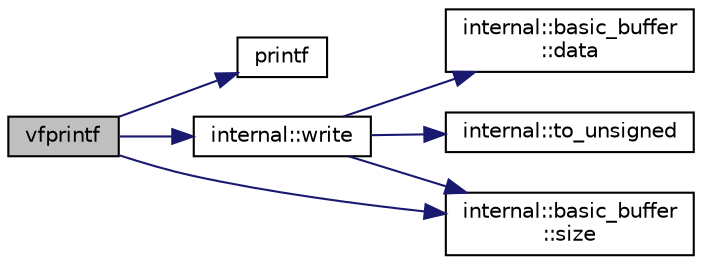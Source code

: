 digraph "vfprintf"
{
  edge [fontname="Helvetica",fontsize="10",labelfontname="Helvetica",labelfontsize="10"];
  node [fontname="Helvetica",fontsize="10",shape=record];
  rankdir="LR";
  Node1 [label="vfprintf",height=0.2,width=0.4,color="black", fillcolor="grey75", style="filled" fontcolor="black"];
  Node1 -> Node2 [color="midnightblue",fontsize="10",style="solid",fontname="Helvetica"];
  Node2 [label="printf",height=0.2,width=0.4,color="black", fillcolor="white", style="filled",URL="$printf_8h.html#acf8661934d19c3adc4cadd95a1f2387a"];
  Node1 -> Node3 [color="midnightblue",fontsize="10",style="solid",fontname="Helvetica"];
  Node3 [label="internal::write",height=0.2,width=0.4,color="black", fillcolor="white", style="filled",URL="$namespaceinternal.html#a1d6eb1d297ebb5fc0f724732f23b22eb"];
  Node3 -> Node4 [color="midnightblue",fontsize="10",style="solid",fontname="Helvetica"];
  Node4 [label="internal::basic_buffer\l::data",height=0.2,width=0.4,color="black", fillcolor="white", style="filled",URL="$classinternal_1_1basic__buffer.html#ab4a96d7d4394f469568d290fde5a75a7"];
  Node3 -> Node5 [color="midnightblue",fontsize="10",style="solid",fontname="Helvetica"];
  Node5 [label="internal::basic_buffer\l::size",height=0.2,width=0.4,color="black", fillcolor="white", style="filled",URL="$classinternal_1_1basic__buffer.html#abc95713c3873c5820f10105fe7c7af93"];
  Node3 -> Node6 [color="midnightblue",fontsize="10",style="solid",fontname="Helvetica"];
  Node6 [label="internal::to_unsigned",height=0.2,width=0.4,color="black", fillcolor="white", style="filled",URL="$namespaceinternal.html#acc608c40c33952a5382db8aaaddfc854"];
  Node1 -> Node5 [color="midnightblue",fontsize="10",style="solid",fontname="Helvetica"];
}
